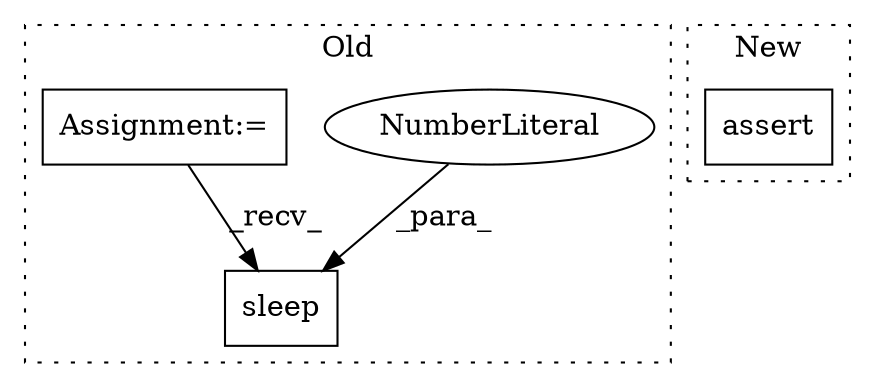 digraph G {
subgraph cluster0 {
1 [label="sleep" a="32" s="16170,16178" l="6,1" shape="box"];
3 [label="NumberLiteral" a="34" s="16176" l="2" shape="ellipse"];
4 [label="Assignment:=" a="7" s="15839" l="4" shape="box"];
label = "Old";
style="dotted";
}
subgraph cluster1 {
2 [label="assert" a="32" s="16327,16381" l="29,1" shape="box"];
label = "New";
style="dotted";
}
3 -> 1 [label="_para_"];
4 -> 1 [label="_recv_"];
}